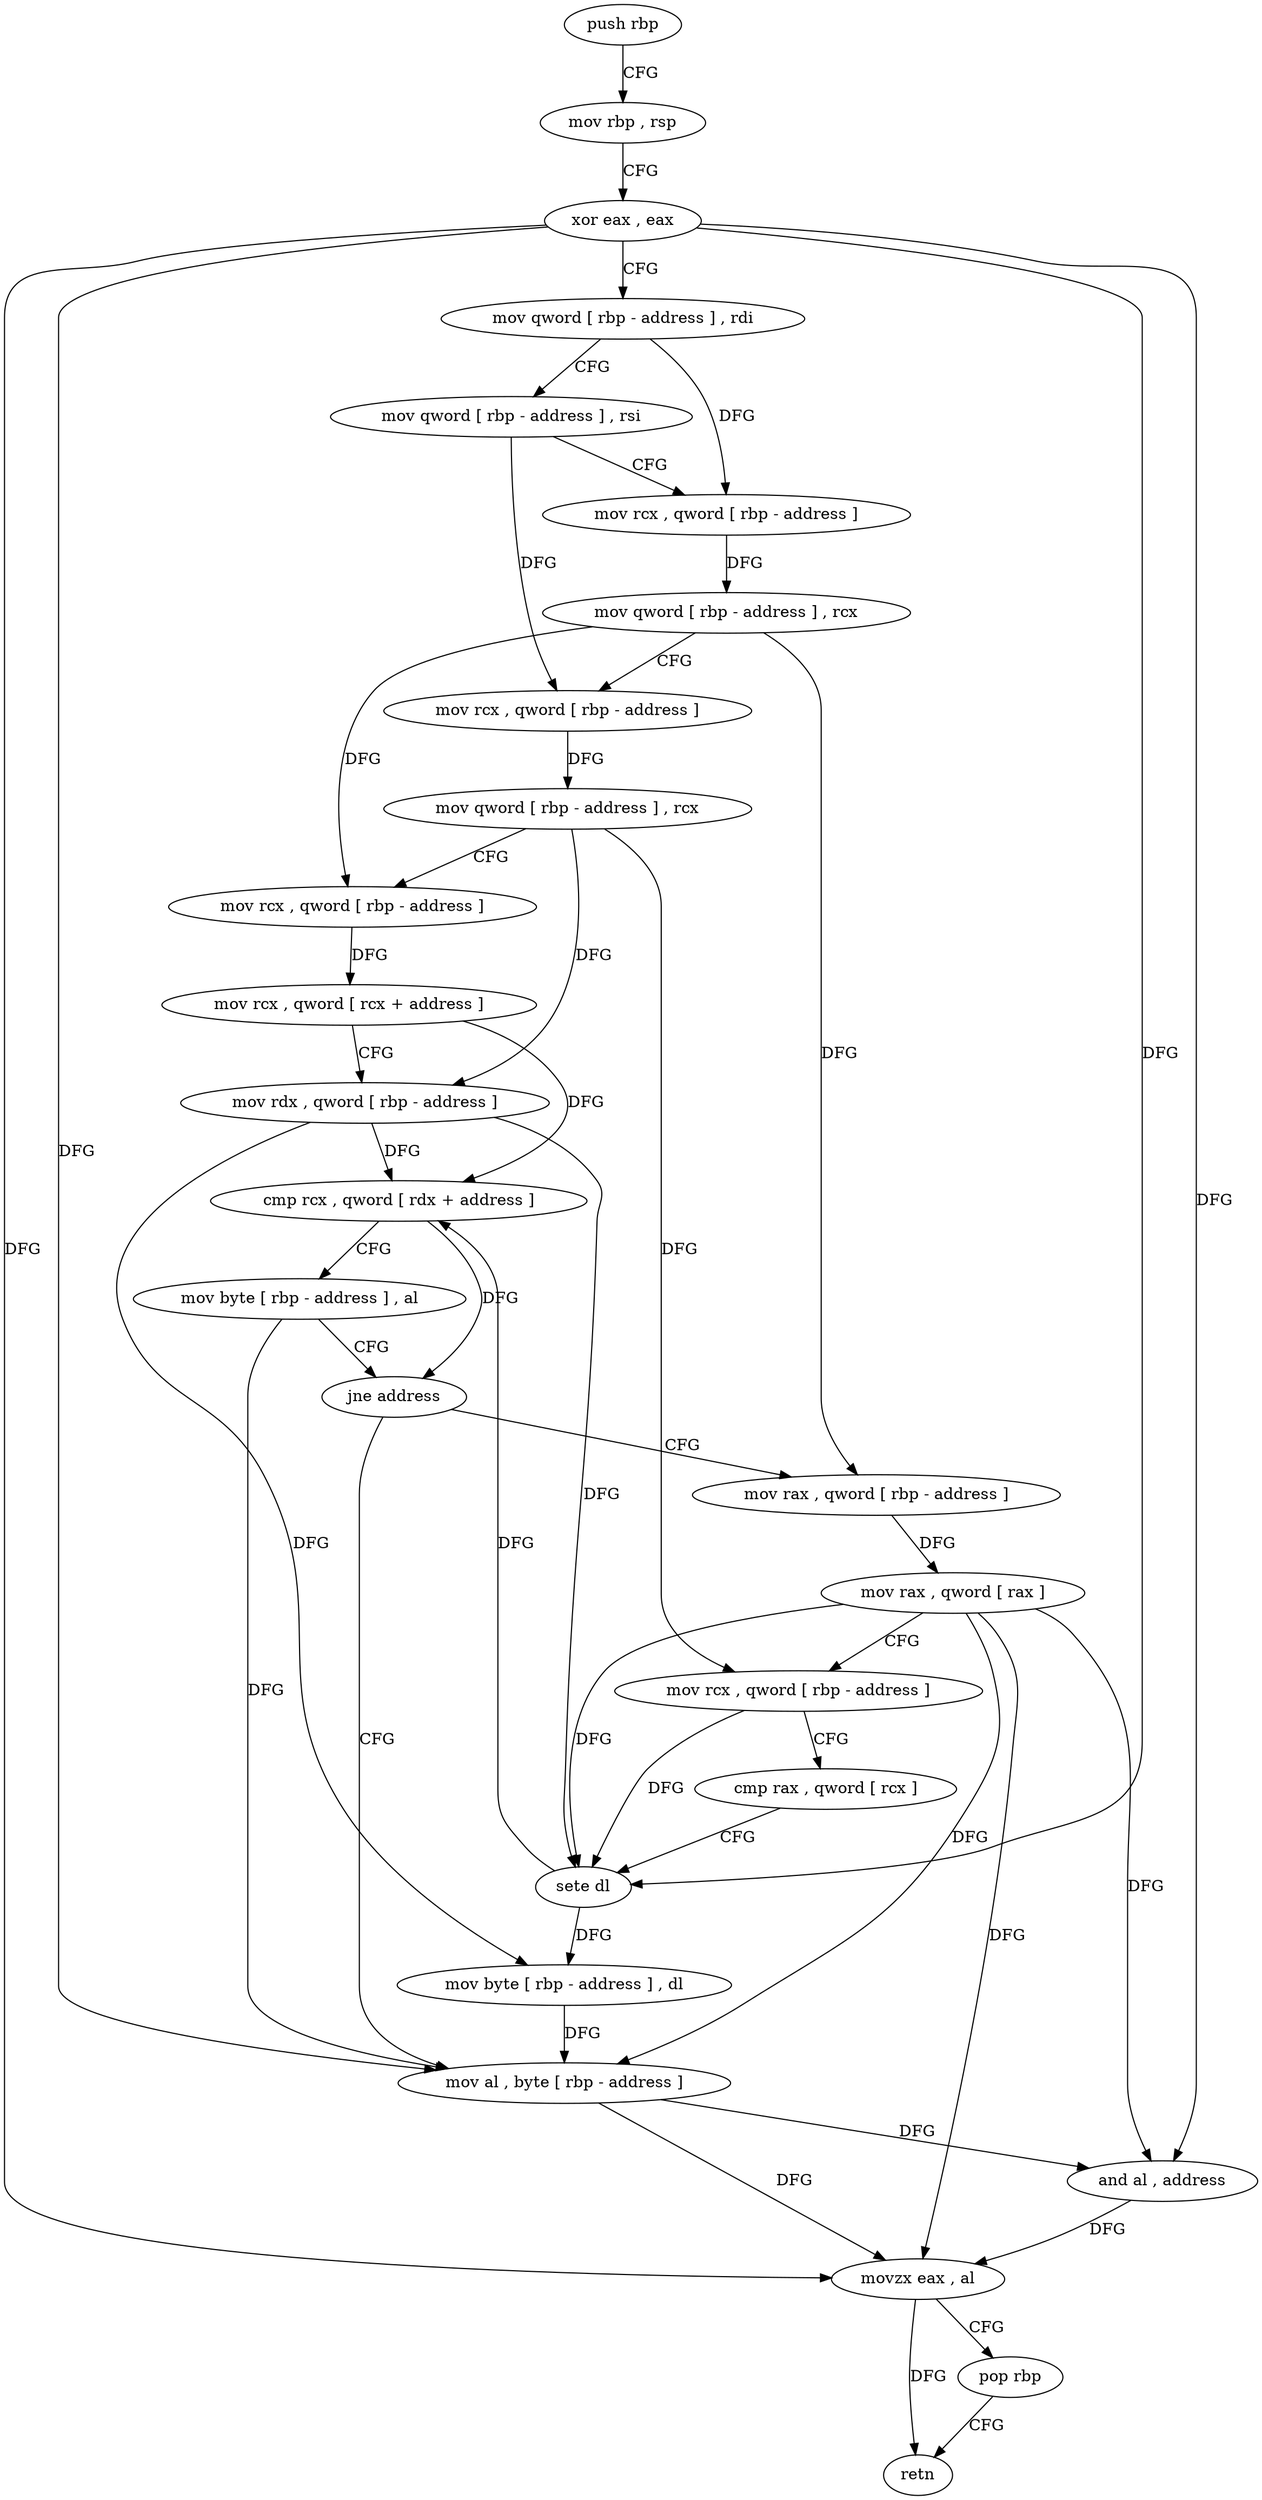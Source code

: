digraph "func" {
"4224528" [label = "push rbp" ]
"4224529" [label = "mov rbp , rsp" ]
"4224532" [label = "xor eax , eax" ]
"4224534" [label = "mov qword [ rbp - address ] , rdi" ]
"4224538" [label = "mov qword [ rbp - address ] , rsi" ]
"4224542" [label = "mov rcx , qword [ rbp - address ]" ]
"4224546" [label = "mov qword [ rbp - address ] , rcx" ]
"4224550" [label = "mov rcx , qword [ rbp - address ]" ]
"4224554" [label = "mov qword [ rbp - address ] , rcx" ]
"4224558" [label = "mov rcx , qword [ rbp - address ]" ]
"4224562" [label = "mov rcx , qword [ rcx + address ]" ]
"4224566" [label = "mov rdx , qword [ rbp - address ]" ]
"4224570" [label = "cmp rcx , qword [ rdx + address ]" ]
"4224574" [label = "mov byte [ rbp - address ] , al" ]
"4224577" [label = "jne address" ]
"4224603" [label = "mov al , byte [ rbp - address ]" ]
"4224583" [label = "mov rax , qword [ rbp - address ]" ]
"4224606" [label = "and al , address" ]
"4224608" [label = "movzx eax , al" ]
"4224611" [label = "pop rbp" ]
"4224612" [label = "retn" ]
"4224587" [label = "mov rax , qword [ rax ]" ]
"4224590" [label = "mov rcx , qword [ rbp - address ]" ]
"4224594" [label = "cmp rax , qword [ rcx ]" ]
"4224597" [label = "sete dl" ]
"4224600" [label = "mov byte [ rbp - address ] , dl" ]
"4224528" -> "4224529" [ label = "CFG" ]
"4224529" -> "4224532" [ label = "CFG" ]
"4224532" -> "4224534" [ label = "CFG" ]
"4224532" -> "4224603" [ label = "DFG" ]
"4224532" -> "4224606" [ label = "DFG" ]
"4224532" -> "4224608" [ label = "DFG" ]
"4224532" -> "4224597" [ label = "DFG" ]
"4224534" -> "4224538" [ label = "CFG" ]
"4224534" -> "4224542" [ label = "DFG" ]
"4224538" -> "4224542" [ label = "CFG" ]
"4224538" -> "4224550" [ label = "DFG" ]
"4224542" -> "4224546" [ label = "DFG" ]
"4224546" -> "4224550" [ label = "CFG" ]
"4224546" -> "4224558" [ label = "DFG" ]
"4224546" -> "4224583" [ label = "DFG" ]
"4224550" -> "4224554" [ label = "DFG" ]
"4224554" -> "4224558" [ label = "CFG" ]
"4224554" -> "4224566" [ label = "DFG" ]
"4224554" -> "4224590" [ label = "DFG" ]
"4224558" -> "4224562" [ label = "DFG" ]
"4224562" -> "4224566" [ label = "CFG" ]
"4224562" -> "4224570" [ label = "DFG" ]
"4224566" -> "4224570" [ label = "DFG" ]
"4224566" -> "4224597" [ label = "DFG" ]
"4224566" -> "4224600" [ label = "DFG" ]
"4224570" -> "4224574" [ label = "CFG" ]
"4224570" -> "4224577" [ label = "DFG" ]
"4224574" -> "4224577" [ label = "CFG" ]
"4224574" -> "4224603" [ label = "DFG" ]
"4224577" -> "4224603" [ label = "CFG" ]
"4224577" -> "4224583" [ label = "CFG" ]
"4224603" -> "4224606" [ label = "DFG" ]
"4224603" -> "4224608" [ label = "DFG" ]
"4224583" -> "4224587" [ label = "DFG" ]
"4224606" -> "4224608" [ label = "DFG" ]
"4224608" -> "4224611" [ label = "CFG" ]
"4224608" -> "4224612" [ label = "DFG" ]
"4224611" -> "4224612" [ label = "CFG" ]
"4224587" -> "4224590" [ label = "CFG" ]
"4224587" -> "4224606" [ label = "DFG" ]
"4224587" -> "4224608" [ label = "DFG" ]
"4224587" -> "4224603" [ label = "DFG" ]
"4224587" -> "4224597" [ label = "DFG" ]
"4224590" -> "4224594" [ label = "CFG" ]
"4224590" -> "4224597" [ label = "DFG" ]
"4224594" -> "4224597" [ label = "CFG" ]
"4224597" -> "4224600" [ label = "DFG" ]
"4224597" -> "4224570" [ label = "DFG" ]
"4224600" -> "4224603" [ label = "DFG" ]
}
